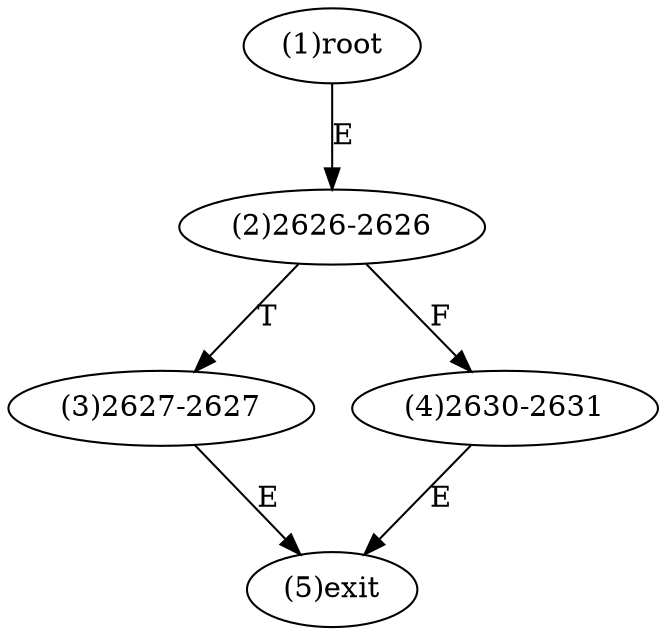 digraph "" { 
1[ label="(1)root"];
2[ label="(2)2626-2626"];
3[ label="(3)2627-2627"];
4[ label="(4)2630-2631"];
5[ label="(5)exit"];
1->2[ label="E"];
2->4[ label="F"];
2->3[ label="T"];
3->5[ label="E"];
4->5[ label="E"];
}